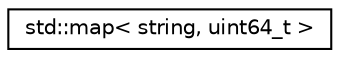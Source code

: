 digraph "Graphical Class Hierarchy"
{
  edge [fontname="Helvetica",fontsize="10",labelfontname="Helvetica",labelfontsize="10"];
  node [fontname="Helvetica",fontsize="10",shape=record];
  rankdir="LR";
  Node0 [label="std::map\< string, uint64_t \>",height=0.2,width=0.4,color="black", fillcolor="white", style="filled",URL="$classstd_1_1map.html"];
}
